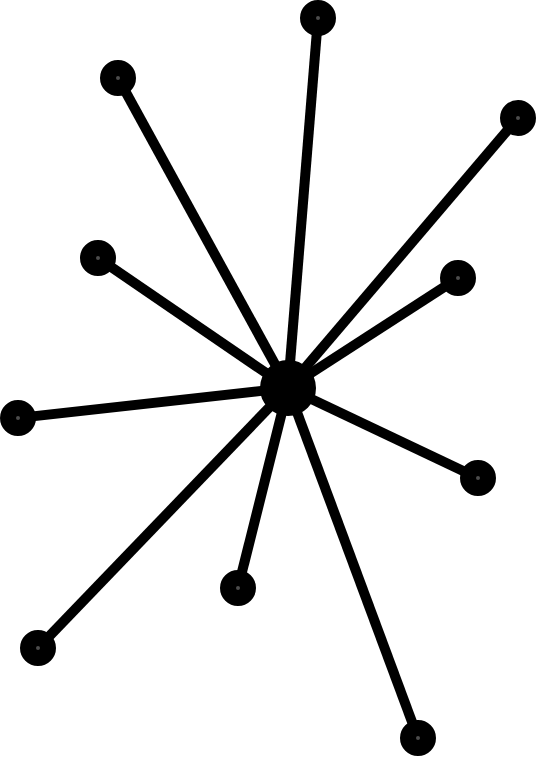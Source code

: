 <mxfile version="20.2.3" type="device"><diagram id="pVbl5x2OSifvEToDHrD5" name="Seite-1"><mxGraphModel dx="1289" dy="239" grid="1" gridSize="10" guides="1" tooltips="1" connect="1" arrows="1" fold="1" page="1" pageScale="1" pageWidth="1000" pageHeight="660" math="0" shadow="0"><root><mxCell id="0"/><mxCell id="1" parent="0"/><mxCell id="pJNRBs5aOPYsomTbGSoB-1" value="" style="ellipse;whiteSpace=wrap;html=1;aspect=fixed;fillColor=#4D4D4D;strokeWidth=8;" vertex="1" parent="1"><mxGeometry x="80" y="720" width="10" height="10" as="geometry"/></mxCell><mxCell id="pJNRBs5aOPYsomTbGSoB-2" value="" style="ellipse;whiteSpace=wrap;html=1;aspect=fixed;fillColor=#000000;strokeWidth=8;" vertex="1" parent="1"><mxGeometry x="160" y="870" width="20" height="20" as="geometry"/></mxCell><mxCell id="pJNRBs5aOPYsomTbGSoB-3" value="" style="ellipse;whiteSpace=wrap;html=1;aspect=fixed;fillColor=#4D4D4D;strokeWidth=8;" vertex="1" parent="1"><mxGeometry x="250" y="820" width="10" height="10" as="geometry"/></mxCell><mxCell id="pJNRBs5aOPYsomTbGSoB-4" value="" style="ellipse;whiteSpace=wrap;html=1;aspect=fixed;fillColor=#4D4D4D;strokeWidth=8;" vertex="1" parent="1"><mxGeometry x="30" y="890" width="10" height="10" as="geometry"/></mxCell><mxCell id="pJNRBs5aOPYsomTbGSoB-5" value="" style="ellipse;whiteSpace=wrap;html=1;aspect=fixed;fillColor=#4D4D4D;strokeWidth=8;" vertex="1" parent="1"><mxGeometry x="70" y="810" width="10" height="10" as="geometry"/></mxCell><mxCell id="pJNRBs5aOPYsomTbGSoB-6" value="" style="ellipse;whiteSpace=wrap;html=1;aspect=fixed;fillColor=#4D4D4D;strokeWidth=8;" vertex="1" parent="1"><mxGeometry x="180" y="690" width="10" height="10" as="geometry"/></mxCell><mxCell id="pJNRBs5aOPYsomTbGSoB-7" value="" style="ellipse;whiteSpace=wrap;html=1;aspect=fixed;fillColor=#4D4D4D;strokeWidth=8;" vertex="1" parent="1"><mxGeometry x="260" y="920" width="10" height="10" as="geometry"/></mxCell><mxCell id="pJNRBs5aOPYsomTbGSoB-8" value="" style="ellipse;whiteSpace=wrap;html=1;aspect=fixed;fillColor=#4D4D4D;strokeWidth=8;" vertex="1" parent="1"><mxGeometry x="140" y="975" width="10" height="10" as="geometry"/></mxCell><mxCell id="pJNRBs5aOPYsomTbGSoB-9" value="" style="ellipse;whiteSpace=wrap;html=1;aspect=fixed;fillColor=#4D4D4D;strokeWidth=8;" vertex="1" parent="1"><mxGeometry x="230" y="1050" width="10" height="10" as="geometry"/></mxCell><mxCell id="pJNRBs5aOPYsomTbGSoB-10" value="" style="ellipse;whiteSpace=wrap;html=1;aspect=fixed;fillColor=#4D4D4D;strokeWidth=8;" vertex="1" parent="1"><mxGeometry x="280" y="740" width="10" height="10" as="geometry"/></mxCell><mxCell id="pJNRBs5aOPYsomTbGSoB-11" value="" style="ellipse;whiteSpace=wrap;html=1;aspect=fixed;fillColor=#4D4D4D;strokeWidth=8;" vertex="1" parent="1"><mxGeometry x="40" y="1005" width="10" height="10" as="geometry"/></mxCell><mxCell id="pJNRBs5aOPYsomTbGSoB-12" value="" style="endArrow=none;html=1;rounded=0;strokeWidth=5;" edge="1" parent="1" source="pJNRBs5aOPYsomTbGSoB-2" target="pJNRBs5aOPYsomTbGSoB-6"><mxGeometry width="50" height="50" relative="1" as="geometry"><mxPoint x="170" y="860" as="sourcePoint"/><mxPoint x="220" y="810" as="targetPoint"/></mxGeometry></mxCell><mxCell id="pJNRBs5aOPYsomTbGSoB-13" value="" style="endArrow=none;html=1;rounded=0;strokeWidth=5;" edge="1" parent="1" source="pJNRBs5aOPYsomTbGSoB-2" target="pJNRBs5aOPYsomTbGSoB-1"><mxGeometry width="50" height="50" relative="1" as="geometry"><mxPoint x="185" y="880" as="sourcePoint"/><mxPoint x="205" y="730" as="targetPoint"/></mxGeometry></mxCell><mxCell id="pJNRBs5aOPYsomTbGSoB-14" value="" style="endArrow=none;html=1;rounded=0;strokeWidth=5;" edge="1" parent="1" source="pJNRBs5aOPYsomTbGSoB-2" target="pJNRBs5aOPYsomTbGSoB-5"><mxGeometry width="50" height="50" relative="1" as="geometry"><mxPoint x="195" y="890" as="sourcePoint"/><mxPoint x="215" y="740" as="targetPoint"/></mxGeometry></mxCell><mxCell id="pJNRBs5aOPYsomTbGSoB-15" value="" style="endArrow=none;html=1;rounded=0;strokeWidth=5;" edge="1" parent="1" source="pJNRBs5aOPYsomTbGSoB-2" target="pJNRBs5aOPYsomTbGSoB-4"><mxGeometry width="50" height="50" relative="1" as="geometry"><mxPoint x="205" y="900" as="sourcePoint"/><mxPoint x="225" y="750" as="targetPoint"/></mxGeometry></mxCell><mxCell id="pJNRBs5aOPYsomTbGSoB-16" value="" style="endArrow=none;html=1;rounded=0;strokeWidth=5;" edge="1" parent="1" source="pJNRBs5aOPYsomTbGSoB-2" target="pJNRBs5aOPYsomTbGSoB-11"><mxGeometry width="50" height="50" relative="1" as="geometry"><mxPoint x="215" y="910" as="sourcePoint"/><mxPoint x="235" y="760" as="targetPoint"/></mxGeometry></mxCell><mxCell id="pJNRBs5aOPYsomTbGSoB-17" value="" style="endArrow=none;html=1;rounded=0;strokeWidth=5;" edge="1" parent="1" source="pJNRBs5aOPYsomTbGSoB-2" target="pJNRBs5aOPYsomTbGSoB-10"><mxGeometry width="50" height="50" relative="1" as="geometry"><mxPoint x="225" y="920" as="sourcePoint"/><mxPoint x="245" y="770" as="targetPoint"/></mxGeometry></mxCell><mxCell id="pJNRBs5aOPYsomTbGSoB-18" value="" style="endArrow=none;html=1;rounded=0;strokeWidth=5;" edge="1" parent="1" source="pJNRBs5aOPYsomTbGSoB-2" target="pJNRBs5aOPYsomTbGSoB-8"><mxGeometry width="50" height="50" relative="1" as="geometry"><mxPoint x="235" y="930" as="sourcePoint"/><mxPoint x="255" y="780" as="targetPoint"/></mxGeometry></mxCell><mxCell id="pJNRBs5aOPYsomTbGSoB-19" value="" style="endArrow=none;html=1;rounded=0;strokeWidth=5;" edge="1" parent="1" source="pJNRBs5aOPYsomTbGSoB-2" target="pJNRBs5aOPYsomTbGSoB-9"><mxGeometry width="50" height="50" relative="1" as="geometry"><mxPoint x="245" y="940" as="sourcePoint"/><mxPoint x="265" y="790" as="targetPoint"/></mxGeometry></mxCell><mxCell id="pJNRBs5aOPYsomTbGSoB-20" value="" style="endArrow=none;html=1;rounded=0;strokeWidth=5;" edge="1" parent="1" source="pJNRBs5aOPYsomTbGSoB-3" target="pJNRBs5aOPYsomTbGSoB-2"><mxGeometry width="50" height="50" relative="1" as="geometry"><mxPoint x="255" y="950" as="sourcePoint"/><mxPoint x="275" y="800" as="targetPoint"/></mxGeometry></mxCell><mxCell id="pJNRBs5aOPYsomTbGSoB-21" value="" style="endArrow=none;html=1;rounded=0;strokeWidth=5;" edge="1" parent="1" source="pJNRBs5aOPYsomTbGSoB-7" target="pJNRBs5aOPYsomTbGSoB-2"><mxGeometry width="50" height="50" relative="1" as="geometry"><mxPoint x="265" y="960" as="sourcePoint"/><mxPoint x="285" y="810" as="targetPoint"/></mxGeometry></mxCell></root></mxGraphModel></diagram></mxfile>